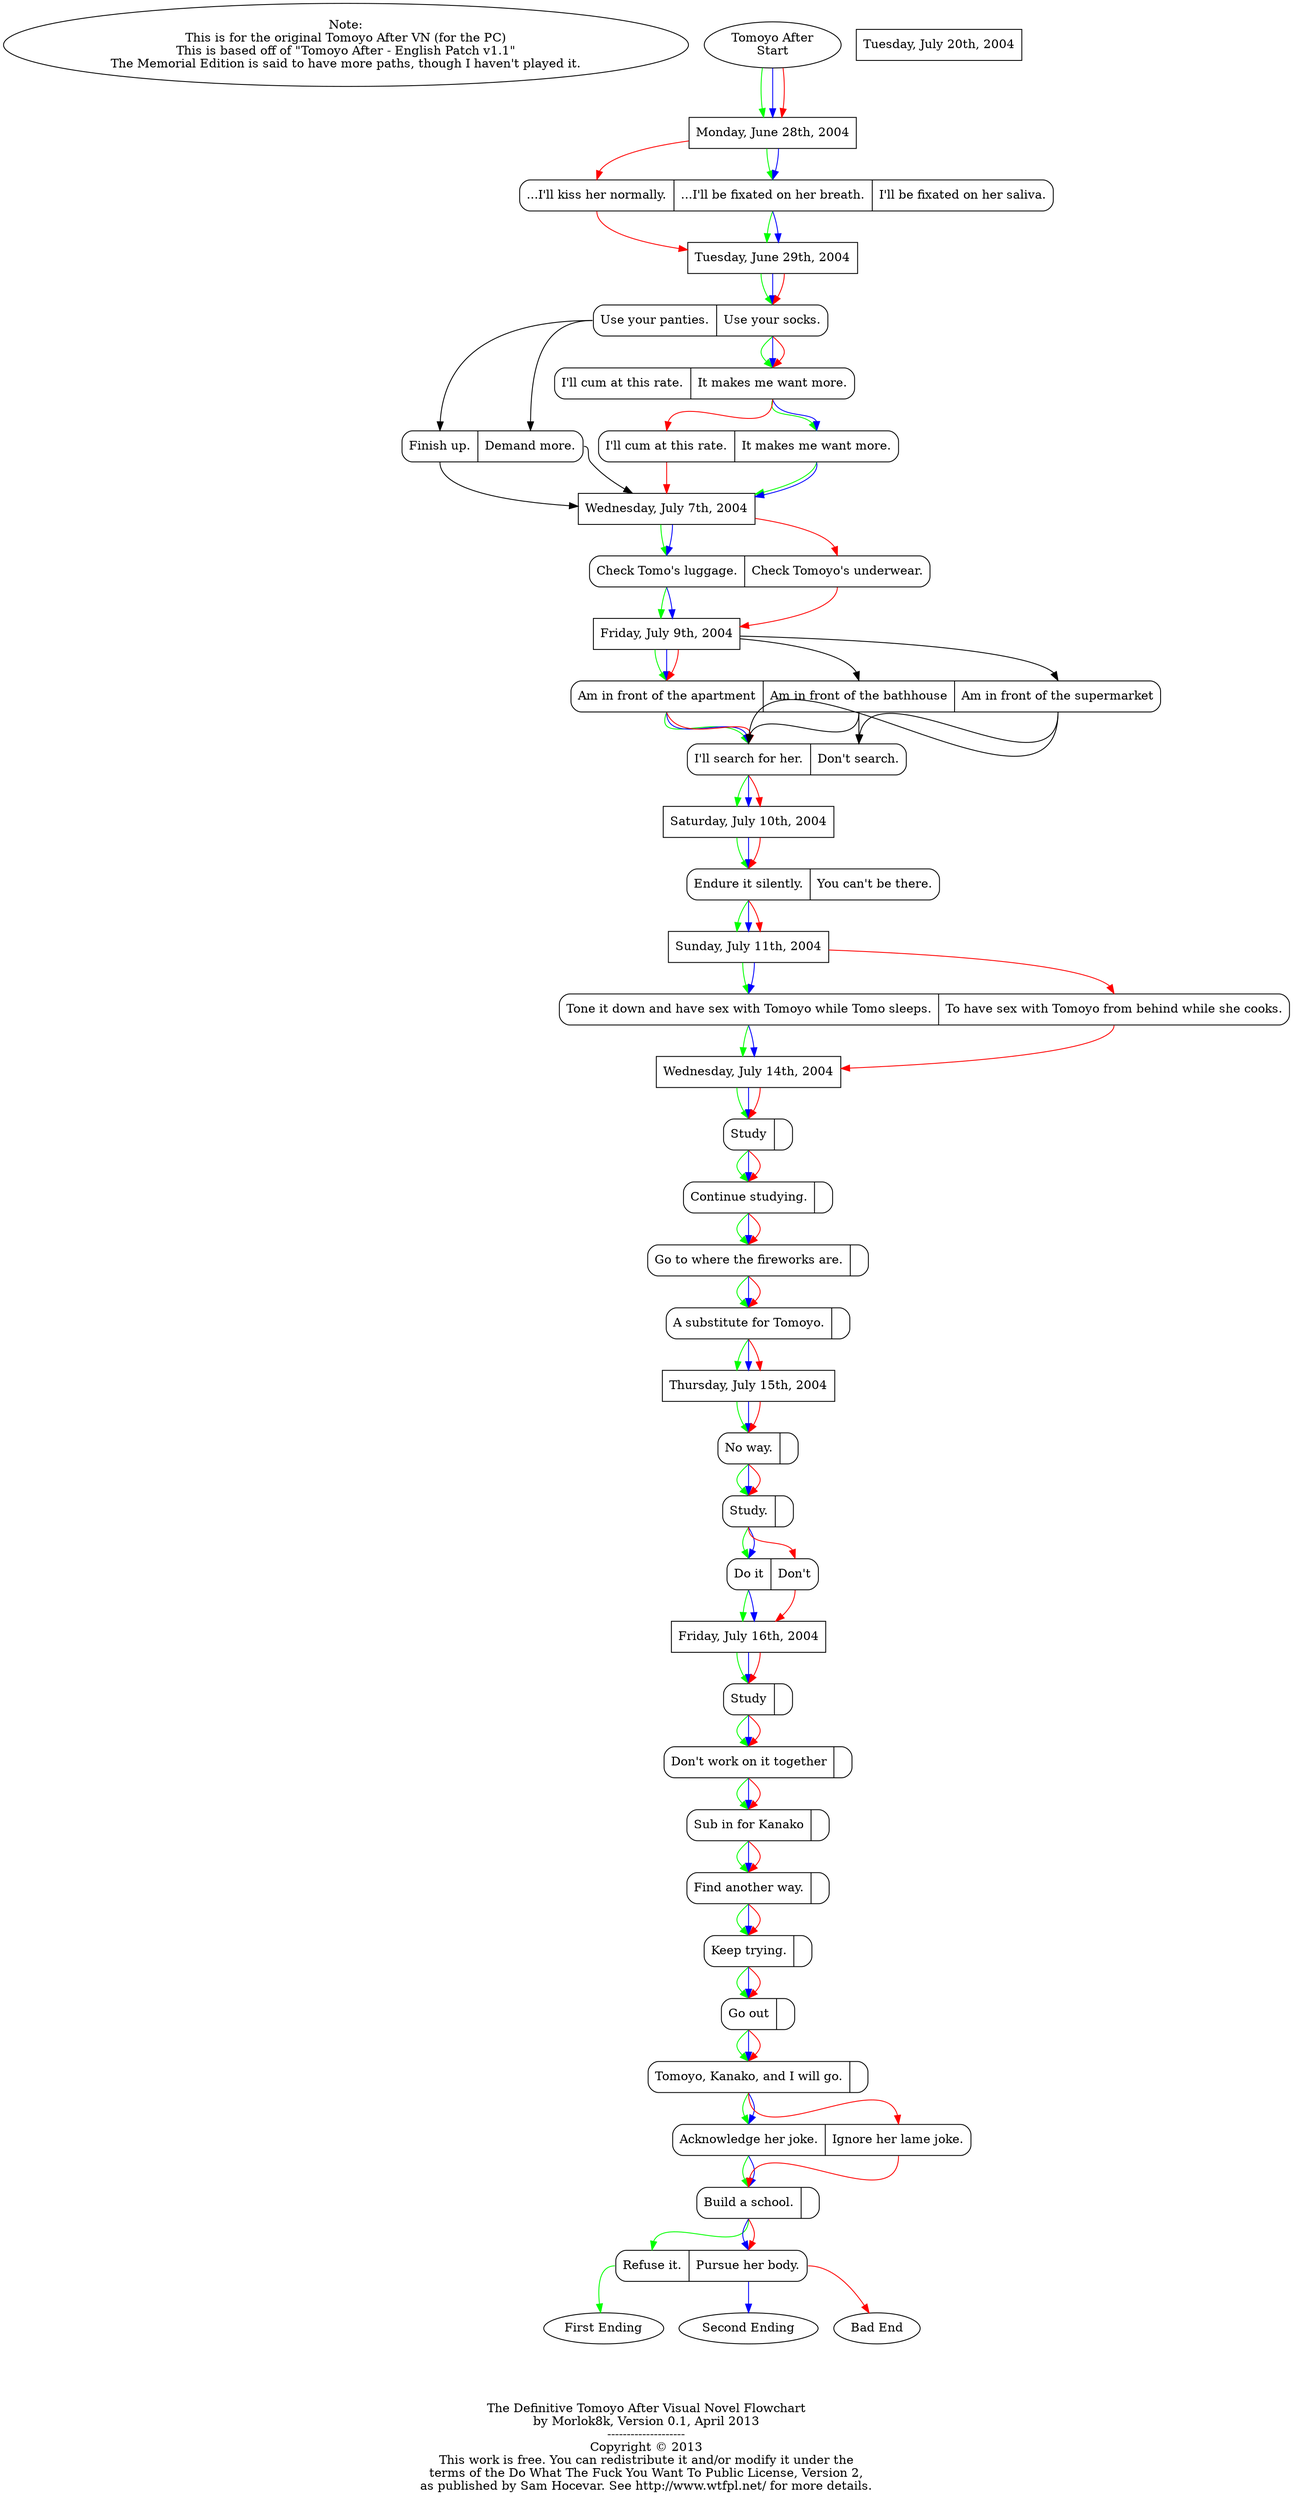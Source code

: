 /*
#
#            DO WHAT THE FUCK YOU WANT TO PUBLIC LICENSE
#                    Version 2, December 2004
#
# Copyright (C) 2004 Sam Hocevar <sam@hocevar.net>
#
# Everyone is permitted to copy and distribute verbatim or modified
# copies of this license document, and changing it is allowed as long
# as the name is changed.
#
#            DO WHAT THE FUCK YOU WANT TO PUBLIC LICENSE
#   TERMS AND CONDITIONS FOR COPYING, DISTRIBUTION AND MODIFICATION
#
#  0. You just DO WHAT THE FUCK YOU WANT TO.
#
#
*/

// The Definitive Clannad Visual Novel Flowchart
digraph Clannad{
    graph [ label = "\n\n\n\nThe Definitive Tomoyo After Visual Novel Flowchart\nby Morlok8k, Version 0.1, April 2013\n--------------------\nCopyright © 2013\nThis work is free. You can redistribute it and/or modify it under the\nterms of the Do What The Fuck You Want To Public License, Version 2,\nas published by Sam Hocevar. See http://www.wtfpl.net/ for more details." ];


    Note [label = "Note:\nThis is for the original Tomoyo After VN (for the PC)\nThis is based off of \"Tomoyo After - English Patch v1.1\"\nThe Memorial Edition is said to have more paths, though I haven't played it."];

//Tomoyo After

//start


    Start [label = "Tomoyo After\nStart"];

    //June 28
    JUN_28 [shape = box, label = "Monday, June 28th, 2004"];

    Start -> JUN_28 [color = green];    //END1
    Start -> JUN_28 [color = blue];    //END2
    Start -> JUN_28 [color = red];    //BAD_END

    TA_1 [shape = Mrecord, label = "<a1>...I'll kiss her normally.|<a2>...I'll be fixated on her breath.|<a3>I'll be fixated on her saliva."];
    JUN_28 -> TA_1:a2 [color = green];    //END1
    JUN_28 -> TA_1:a2 [color = blue];    //END2
    JUN_28 -> TA_1:a1 [color = red];    //BAD_END


    //June 29
    JUN_29 [shape = box, label = "Tuesday, June 29th, 2004"];
    TA_1:a2 -> JUN_29 [color = green];    //END1
    TA_1:a2 -> JUN_29 [color = blue];    //END2
    TA_1:a1 -> JUN_29 [color = red];    //BAD_END

    TA_2 [shape = Mrecord, label = "<a1>Use your panties.|<a2>Use your socks."];
    JUN_29 -> TA_2:a2 [color = green];    //END1
    JUN_29 -> TA_2:a2 [color = blue];    //END2
    JUN_29 -> TA_2:a2 [color = red];    //BAD_END

    TA_2a [shape = Mrecord, label = "<a1>Finish up.|<a2>Demand more."];
    TA_2:a1 -> TA_2a:a1;
    TA_2:a1 -> TA_2a:a2;




    TA_3 [shape = Mrecord, label = "<a1>I'll cum at this rate.|<a2>It makes me want more."];
    TA_2:a2 -> TA_3:a2 [color = green];    //END1
    TA_2:a2 -> TA_3:a2 [color = blue];    //END2
    TA_2:a2 -> TA_3:a2 [color = red];    //BAD_END

    TA_4 [shape = Mrecord, label = "<a1>I'll cum at this rate.|<a2>It makes me want more."];
    TA_3:a2 -> TA_4:a2 [color = green];    //END1
    TA_3:a2 -> TA_4:a2 [color = blue];    //END2
    TA_3:a2 -> TA_4:a1 [color = red];    //BAD_END


    //July 07
    JUL_7 [shape = box, label = "Wednesday, July 7th, 2004"];
    TA_4:a2 -> JUL_7 [color = green];    //END1
    TA_4:a2 -> JUL_7 [color = blue];    //END2
    TA_4:a1 -> JUL_7 [color = red];    //BAD_END
    TA_2a:a1 -> JUL_7;
    TA_2a:a2 -> JUL_7;

    TA_5 [shape = Mrecord, label = "<a1>Check Tomo's luggage.|<a2>Check Tomoyo's underwear."];
    JUL_7 -> TA_5:a1 [color = green];    //END1
    JUL_7 -> TA_5:a1 [color = blue];    //END2
    JUL_7 -> TA_5:a2 [color = red];    //BAD_END


    //July 09
    JUL_9 [shape = box, label = "Friday, July 9th, 2004"];
    TA_5:a1 -> JUL_9 [color = green];    //END1
    TA_5:a1 -> JUL_9 [color = blue];    //END2
    TA_5:a2 -> JUL_9 [color = red];    //BAD_END

    TA_6 [shape = Mrecord, label = "<a1>Am in front of the apartment|<a2>Am in front of the bathhouse|<a3>Am in front of the supermarket"];
    JUL_9 -> TA_6:a1 [color = green];    //END1
    JUL_9 -> TA_6:a1 [color = blue];    //END2
    JUL_9 -> TA_6:a1 [color = red];    //BAD_END
    JUL_9 -> TA_6:a2;
    JUL_9 -> TA_6:a3;

    TA_7 [shape = Mrecord, label = "<a1>I'll search for her.|<a2>Don't search."];
    TA_6:a1 -> TA_7:a1 [color = green];    //END1
    TA_6:a1 -> TA_7:a1 [color = blue];    //END2
    TA_6:a1 -> TA_7:a1 [color = red];    //BAD_END
    TA_6:a2 -> TA_7:a1;
    TA_6:a2 -> TA_7:a2;
    TA_6:a3 -> TA_7:a1;
    TA_6:a3 -> TA_7:a2;

    //July 10
    JUL_10 [shape = box, label = "Saturday, July 10th, 2004"];
    TA_7:a1 -> JUL_10 [color = green];    //END1
    TA_7:a1 -> JUL_10 [color = blue];    //END2
    TA_7:a1 -> JUL_10 [color = red];    //BAD_END

    TA_8 [shape = Mrecord, label = "<a1>Endure it silently.|<a2>You can't be there."];
    JUL_10 -> TA_8:a1 [color = green];    //END1
    JUL_10 -> TA_8:a1 [color = blue];    //END2
    JUL_10 -> TA_8:a1 [color = red];    //BAD_END


    //July 11
    JUL_11 [shape = box, label = "Sunday, July 11th, 2004"];
    TA_8:a1 -> JUL_11 [color = green];    //END1
    TA_8:a1 -> JUL_11 [color = blue];    //END2
    TA_8:a1 -> JUL_11 [color = red];    //BAD_END

    TA_9 [shape = Mrecord, label = "<a>Tone it down and have sex with Tomoyo while Tomo sleeps.|<aa>To have sex with Tomoyo from behind while she cooks."];
    JUL_11 -> TA_9:a [color = green];    //END1
    JUL_11 -> TA_9:a [color = blue];    //END2
    JUL_11 -> TA_9:aa [color = red];    //BAD_END


    //July 14
    JUL_14 [shape = box, label = "Wednesday, July 14th, 2004"];
    TA_9:a -> JUL_14 [color = green];    //END1
    TA_9:a -> JUL_14 [color = blue];    //END2
    TA_9:aa -> JUL_14 [color = red];    //BAD_END

    TA_10 [shape = Mrecord, label = "<a>Study|<aa>"];
    JUL_14 -> TA_10:a [color = green];    //END1
    JUL_14 -> TA_10:a [color = blue];    //END2
    JUL_14 -> TA_10:a [color = red];    //BAD_END

    TA_11 [shape = Mrecord, label = "<a>Continue studying.|<aa>"];
    TA_10:a -> TA_11:a [color = green];    //END1
    TA_10:a -> TA_11:a [color = blue];    //END2
    TA_10:a -> TA_11:a [color = red];    //BAD_END

    TA_12 [shape = Mrecord, label = "<a>Go to where the fireworks are.|<aa>"];
    TA_11:a -> TA_12:a [color = green];    //END1
    TA_11:a -> TA_12:a [color = blue];    //END2
    TA_11:a -> TA_12:a [color = red];    //BAD_END

    TA_13 [shape = Mrecord, label = "<a>A substitute for Tomoyo.|<aa>"];
    TA_12:a -> TA_13:a [color = green];    //END1
    TA_12:a -> TA_13:a [color = blue];    //END2
    TA_12:a -> TA_13:a [color = red];    //BAD_END


    //July 15
    JUL_15 [shape = box, label = "Thursday, July 15th, 2004"];
    TA_13:a -> JUL_15 [color = green];    //END1
    TA_13:a -> JUL_15 [color = blue];    //END2
    TA_13:a -> JUL_15 [color = red];    //BAD_END

    TA_14 [shape = Mrecord, label = "<a>No way.|<aa>"];
    JUL_15 -> TA_14:a [color = green];    //END1
    JUL_15 -> TA_14:a [color = blue];    //END2
    JUL_15 -> TA_14:a [color = red];    //BAD_END

    TA_15 [shape = Mrecord, label = "<a>Study.|<aa>"];
    TA_14:a -> TA_15:a [color = green];    //END1
    TA_14:a -> TA_15:a [color = blue];    //END2
    TA_14:a -> TA_15:a [color = red];    //BAD_END

    TA_16 [shape = Mrecord, label = "<a>Do it|<aa>Don't"];
    TA_15:a -> TA_16:a [color = green];    //END1
    TA_15:a -> TA_16:a [color = blue];    //END2
    TA_15:a -> TA_16:aa [color = red];    //BAD_END


    //July 16
    JUL_16 [shape = box, label = "Friday, July 16th, 2004"];
    TA_16:a -> JUL_16 [color = green];    //END1
    TA_16:a -> JUL_16 [color = blue];    //END2
    TA_16:aa -> JUL_16 [color = red];    //BAD_END

    TA_17 [shape = Mrecord, label = "<a>Study|<aa>"];
    JUL_16 -> TA_17:a [color = green];    //END1
    JUL_16 -> TA_17:a [color = blue];    //END2
    JUL_16 -> TA_17:a [color = red];    //BAD_END

    TA_18 [shape = Mrecord, label = "<a>Don't work on it together|<aa>"];
    TA_17:a -> TA_18:a [color = green];    //END1
    TA_17:a -> TA_18:a [color = blue];    //END2
    TA_17:a -> TA_18:a [color = red];    //BAD_END

    TA_19 [shape = Mrecord, label = "<a>Sub in for Kanako|<aa>"];
    TA_18:a -> TA_19:a [color = green];    //END1
    TA_18:a -> TA_19:a [color = blue];    //END2
    TA_18:a -> TA_19:a [color = red];    //BAD_END


    //July 20
    JUL_20 [shape = box, label = "Tuesday, July 20th, 2004"];


    TA_20 [shape = Mrecord, label = "<a>Find another way.|<aa>"];
    TA_19:a -> TA_20:a [color = green];    //END1
    TA_19:a -> TA_20:a [color = blue];    //END2
    TA_19:a -> TA_20:a [color = red];    //BAD_END


    //July 21
    TA_21 [shape = Mrecord, label = "<a>Keep trying.|<aa>"];
    TA_20:a -> TA_21:a [color = green];    //END1
    TA_20:a -> TA_21:a [color = blue];    //END2
    TA_20:a -> TA_21:a [color = red];    //BAD_END


    //July 23
    TA_22 [shape = Mrecord, label = "<a>Go out|<aa>"];
    TA_21:a -> TA_22:a [color = green];    //END1
    TA_21:a -> TA_22:a [color = blue];    //END2
    TA_21:a -> TA_22:a [color = red];    //BAD_END


    //August 10
    TA_23 [shape = Mrecord, label = "<a>Tomoyo, Kanako, and I will go.|<aa>"];
    TA_22:a -> TA_23:a [color = green];    //END1
    TA_22:a -> TA_23:a [color = blue];    //END2
    TA_22:a -> TA_23:a [color = red];    //BAD_END


    //August 11
    TA_24 [shape = Mrecord, label = "<a>Acknowledge her joke.|<aa>Ignore her lame joke."];
    TA_23:a -> TA_24:a [color = green];    //END1
    TA_23:a -> TA_24:a [color = blue];    //END2
    TA_23:a -> TA_24:aa [color = red];    //BAD_END


    //August 12
    TA_25 [shape = Mrecord, label = "<a>Build a school.|<aa>"];
    TA_24:a -> TA_25:a [color = green];    //END1
    TA_24:a -> TA_25:a [color = blue];    //END2
    TA_24:aa -> TA_25:a [color = red];    //BAD_END


    //August 14
    TA_26 [shape = Mrecord, label = "<a>Refuse it.|<aa>Pursue her body."];
    TA_25:a -> TA_26:a [color = green];    //END1
    TA_25:a -> TA_26:aa [color = blue];    //END2
    TA_25:a -> TA_26:aa [color = red];    //BAD_END





    END1_END [label = "First Ending"];
    TA_26:a -> END1_END [color = green];    //END1

    END2_END [label = "Second Ending"];
    TA_26:aa -> END2_END [color = blue];    //END2

    BAD_END [label = "Bad End"];
    TA_26:aa -> BAD_END [color = red];    //END2

/*
-----June 28
   
-----June 29
   Use your socks.
   ★It makes me want more.
   ★I'll cum at this rate.
-----July 07
   Check Tomoyo's underwear.
-----July 09
   Am in front of the supermarket.
   I'll search for her.
-----July 10
   Endure it silently.
-----July 11
   To have sex with Tomoyo from behind while she cooks.
-----July 14
   Study
   Continue studying.
   Go to where the fireworks are.
   A substitute for Tomoyo.
-----July 15
   No way.
   Study
   Don't
-----July 16
   Study
   Don't work on it together
   Sub in for Kanako
-----July 20
   Find another way.
-----July 21
   Keep trying.
-----July 23
   Go out
-----August 10
   Tomoyo, Kanako, and I will go.
-----August 11
   Ignore her lame joke.
-----August 12
   Build a school.
-----August 14
   Pursue her body.
*/



}
